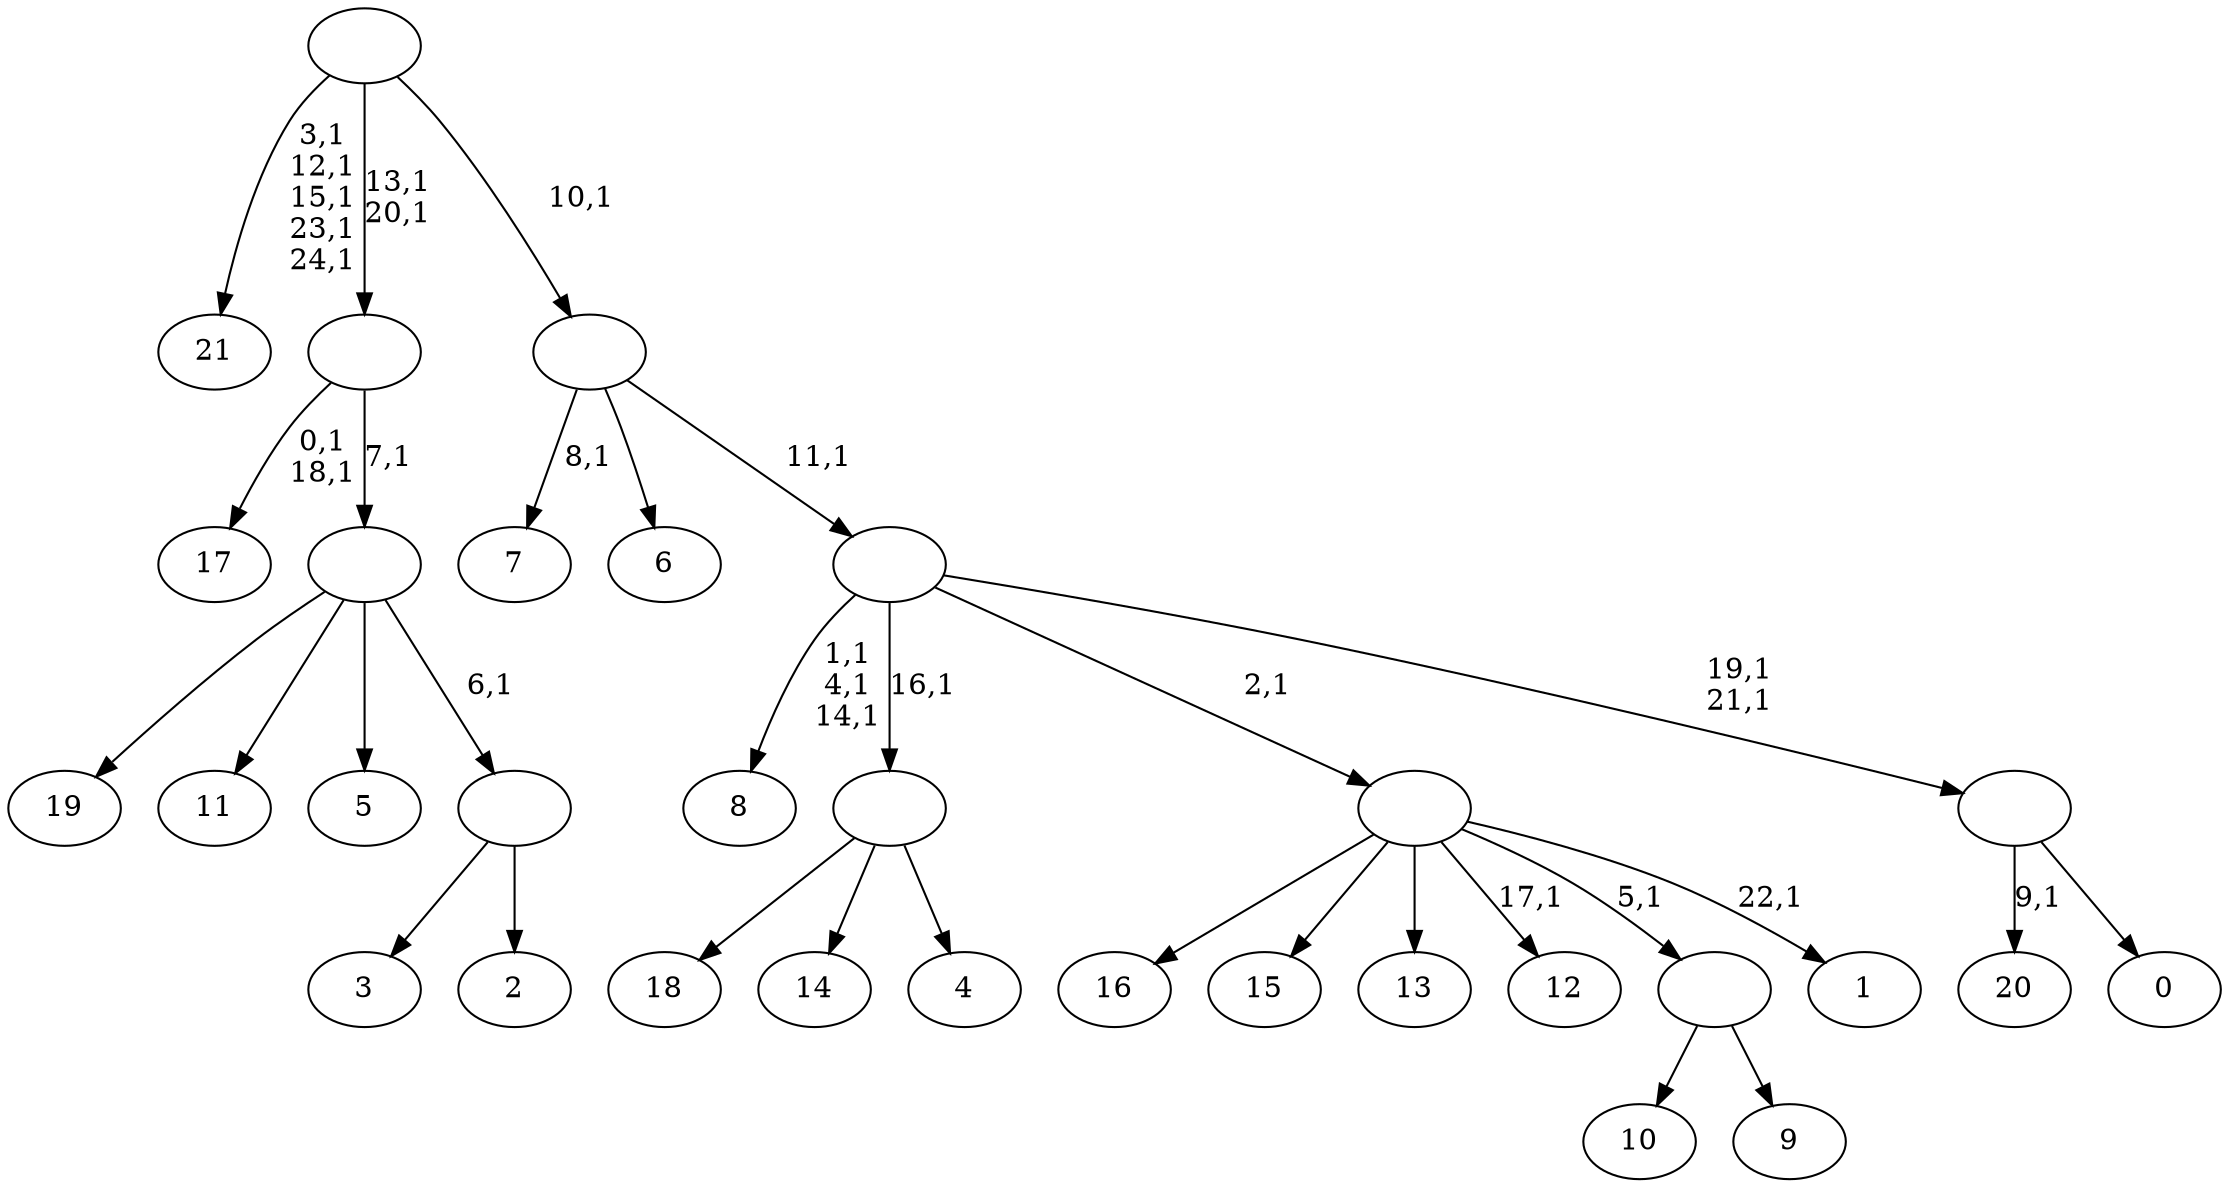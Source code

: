 digraph T {
	47 [label="21"]
	41 [label="20"]
	39 [label="19"]
	38 [label="18"]
	37 [label="17"]
	34 [label="16"]
	33 [label="15"]
	32 [label="14"]
	31 [label="13"]
	30 [label="12"]
	28 [label="11"]
	27 [label="10"]
	26 [label="9"]
	25 [label=""]
	24 [label="8"]
	20 [label="7"]
	18 [label="6"]
	17 [label="5"]
	16 [label="4"]
	15 [label=""]
	14 [label="3"]
	13 [label="2"]
	12 [label=""]
	11 [label=""]
	10 [label=""]
	8 [label="1"]
	6 [label=""]
	5 [label="0"]
	4 [label=""]
	2 [label=""]
	1 [label=""]
	0 [label=""]
	25 -> 27 [label=""]
	25 -> 26 [label=""]
	15 -> 38 [label=""]
	15 -> 32 [label=""]
	15 -> 16 [label=""]
	12 -> 14 [label=""]
	12 -> 13 [label=""]
	11 -> 39 [label=""]
	11 -> 28 [label=""]
	11 -> 17 [label=""]
	11 -> 12 [label="6,1"]
	10 -> 37 [label="0,1\n18,1"]
	10 -> 11 [label="7,1"]
	6 -> 8 [label="22,1"]
	6 -> 30 [label="17,1"]
	6 -> 34 [label=""]
	6 -> 33 [label=""]
	6 -> 31 [label=""]
	6 -> 25 [label="5,1"]
	4 -> 41 [label="9,1"]
	4 -> 5 [label=""]
	2 -> 4 [label="19,1\n21,1"]
	2 -> 24 [label="1,1\n4,1\n14,1"]
	2 -> 15 [label="16,1"]
	2 -> 6 [label="2,1"]
	1 -> 20 [label="8,1"]
	1 -> 18 [label=""]
	1 -> 2 [label="11,1"]
	0 -> 10 [label="13,1\n20,1"]
	0 -> 47 [label="3,1\n12,1\n15,1\n23,1\n24,1"]
	0 -> 1 [label="10,1"]
}
